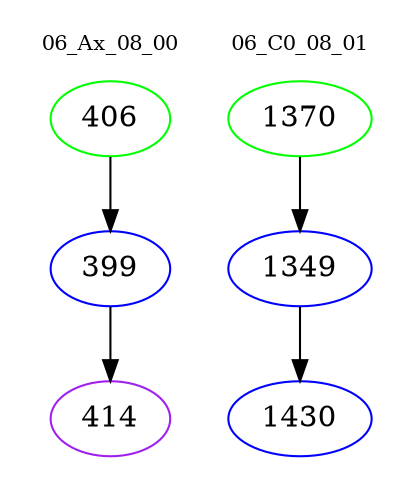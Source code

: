 digraph{
subgraph cluster_0 {
color = white
label = "06_Ax_08_00";
fontsize=10;
T0_406 [label="406", color="green"]
T0_406 -> T0_399 [color="black"]
T0_399 [label="399", color="blue"]
T0_399 -> T0_414 [color="black"]
T0_414 [label="414", color="purple"]
}
subgraph cluster_1 {
color = white
label = "06_C0_08_01";
fontsize=10;
T1_1370 [label="1370", color="green"]
T1_1370 -> T1_1349 [color="black"]
T1_1349 [label="1349", color="blue"]
T1_1349 -> T1_1430 [color="black"]
T1_1430 [label="1430", color="blue"]
}
}
